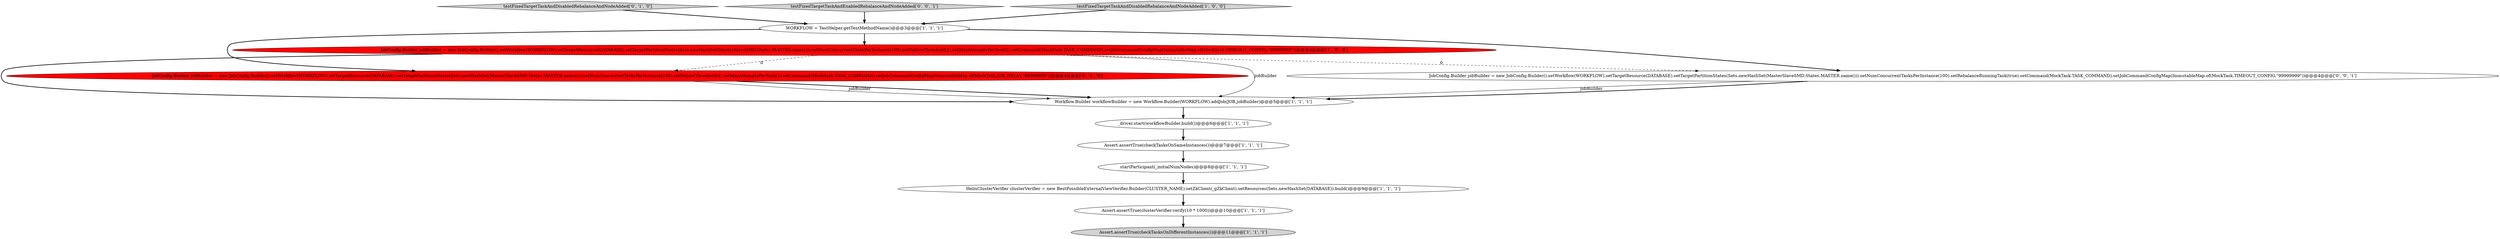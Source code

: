 digraph {
10 [style = filled, label = "testFixedTargetTaskAndDisabledRebalanceAndNodeAdded['0', '1', '0']", fillcolor = lightgray, shape = diamond image = "AAA0AAABBB2BBB"];
13 [style = filled, label = "testFixedTargetTaskAndEnabledRebalanceAndNodeAdded['0', '0', '1']", fillcolor = lightgray, shape = diamond image = "AAA0AAABBB3BBB"];
2 [style = filled, label = "JobConfig.Builder jobBuilder = new JobConfig.Builder().setWorkflow(WORKFLOW).setTargetResource(DATABASE).setTargetPartitionStates(Sets.newHashSet(MasterSlaveSMD.States.MASTER.name())).setNumConcurrentTasksPerInstance(100).setFailureThreshold(2).setMaxAttemptsPerTask(2).setCommand(MockTask.TASK_COMMAND).setJobCommandConfigMap(ImmutableMap.of(MockTask.TIMEOUT_CONFIG,\"99999999\"))@@@4@@@['1', '0', '0']", fillcolor = red, shape = ellipse image = "AAA1AAABBB1BBB"];
6 [style = filled, label = "HelixClusterVerifier clusterVerifier = new BestPossibleExternalViewVerifier.Builder(CLUSTER_NAME).setZkClient(_gZkClient).setResources(Sets.newHashSet(DATABASE)).build()@@@9@@@['1', '1', '1']", fillcolor = white, shape = ellipse image = "AAA0AAABBB1BBB"];
3 [style = filled, label = "startParticipant(_initialNumNodes)@@@8@@@['1', '1', '1']", fillcolor = white, shape = ellipse image = "AAA0AAABBB1BBB"];
7 [style = filled, label = "Assert.assertTrue(clusterVerifier.verify(10 * 1000))@@@10@@@['1', '1', '1']", fillcolor = white, shape = ellipse image = "AAA0AAABBB1BBB"];
9 [style = filled, label = "Assert.assertTrue(checkTasksOnSameInstances())@@@7@@@['1', '1', '1']", fillcolor = white, shape = ellipse image = "AAA0AAABBB1BBB"];
11 [style = filled, label = "JobConfig.Builder jobBuilder = new JobConfig.Builder().setWorkflow(WORKFLOW).setTargetResource(DATABASE).setTargetPartitionStates(Sets.newHashSet(MasterSlaveSMD.States.MASTER.name())).setNumConcurrentTasksPerInstance(100).setFailureThreshold(2).setMaxAttemptsPerTask(2).setCommand(MockTask.TASK_COMMAND).setJobCommandConfigMap(ImmutableMap.of(MockTask.JOB_DELAY,\"99999999\"))@@@4@@@['0', '1', '0']", fillcolor = red, shape = ellipse image = "AAA1AAABBB2BBB"];
12 [style = filled, label = "JobConfig.Builder jobBuilder = new JobConfig.Builder().setWorkflow(WORKFLOW).setTargetResource(DATABASE).setTargetPartitionStates(Sets.newHashSet(MasterSlaveSMD.States.MASTER.name())).setNumConcurrentTasksPerInstance(100).setRebalanceRunningTask(true).setCommand(MockTask.TASK_COMMAND).setJobCommandConfigMap(ImmutableMap.of(MockTask.TIMEOUT_CONFIG,\"99999999\"))@@@4@@@['0', '0', '1']", fillcolor = white, shape = ellipse image = "AAA0AAABBB3BBB"];
4 [style = filled, label = "Workflow.Builder workflowBuilder = new Workflow.Builder(WORKFLOW).addJob(JOB,jobBuilder)@@@5@@@['1', '1', '1']", fillcolor = white, shape = ellipse image = "AAA0AAABBB1BBB"];
1 [style = filled, label = "Assert.assertTrue(checkTasksOnDifferentInstances())@@@11@@@['1', '1', '1']", fillcolor = lightgray, shape = ellipse image = "AAA0AAABBB1BBB"];
8 [style = filled, label = "_driver.start(workflowBuilder.build())@@@6@@@['1', '1', '1']", fillcolor = white, shape = ellipse image = "AAA0AAABBB1BBB"];
0 [style = filled, label = "WORKFLOW = TestHelper.getTestMethodName()@@@3@@@['1', '1', '1']", fillcolor = white, shape = ellipse image = "AAA0AAABBB1BBB"];
5 [style = filled, label = "testFixedTargetTaskAndDisabledRebalanceAndNodeAdded['1', '0', '0']", fillcolor = lightgray, shape = diamond image = "AAA0AAABBB1BBB"];
9->3 [style = bold, label=""];
4->8 [style = bold, label=""];
0->11 [style = bold, label=""];
3->6 [style = bold, label=""];
11->4 [style = bold, label=""];
13->0 [style = bold, label=""];
12->4 [style = solid, label="jobBuilder"];
2->11 [style = dashed, label="0"];
7->1 [style = bold, label=""];
2->12 [style = dashed, label="0"];
6->7 [style = bold, label=""];
5->0 [style = bold, label=""];
12->4 [style = bold, label=""];
2->4 [style = bold, label=""];
2->4 [style = solid, label="jobBuilder"];
10->0 [style = bold, label=""];
0->12 [style = bold, label=""];
11->4 [style = solid, label="jobBuilder"];
0->2 [style = bold, label=""];
8->9 [style = bold, label=""];
}
